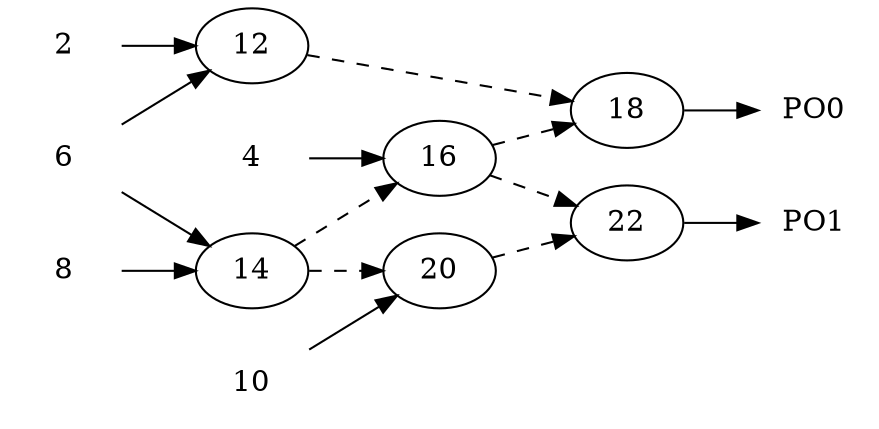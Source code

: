 digraph {
  size="6,6";
  rankdir="LR";
  {
   2 [shape=plaintext]
   4 [shape=plaintext]
   6 [shape=plaintext]
   8 [shape=plaintext]
   10 [shape=plaintext]
   PO0 [shape=plaintext]
   PO1 [shape=plaintext]
  }
  
  2 -> 12
  6 -> 12
  6 -> 14
  8 -> 14
  14 -> 16 [style=dashed]
  4 -> 16
  16 -> 18 [style=dashed]
  12 -> 18 [style=dashed]
  18 -> PO0
  10 -> 20
  14 -> 20 [style=dashed]
  16 -> 22 [style=dashed]
  20 -> 22 [style=dashed]
  22 -> PO1
}